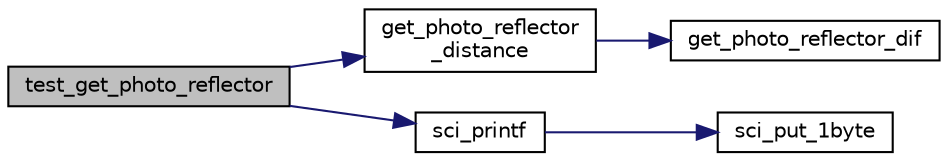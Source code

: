 digraph "test_get_photo_reflector"
{
 // LATEX_PDF_SIZE
  edge [fontname="Helvetica",fontsize="10",labelfontname="Helvetica",labelfontsize="10"];
  node [fontname="Helvetica",fontsize="10",shape=record];
  rankdir="LR";
  Node1 [label="test_get_photo_reflector",height=0.2,width=0.4,color="black", fillcolor="grey75", style="filled", fontcolor="black",tooltip=" "];
  Node1 -> Node2 [color="midnightblue",fontsize="10",style="solid",fontname="Helvetica"];
  Node2 [label="get_photo_reflector\l_distance",height=0.2,width=0.4,color="black", fillcolor="white", style="filled",URL="$photo__reflector_8c.html#aad9c313aeb5bdb8fa2af97bb34bdb9c6",tooltip="フォトリフレクタで計測した距離を取得"];
  Node2 -> Node3 [color="midnightblue",fontsize="10",style="solid",fontname="Helvetica"];
  Node3 [label="get_photo_reflector_dif",height=0.2,width=0.4,color="black", fillcolor="white", style="filled",URL="$photo__reflector_8c.html#a2fad7caf1bc795389c410e2dde2ca68a",tooltip=" "];
  Node1 -> Node4 [color="midnightblue",fontsize="10",style="solid",fontname="Helvetica"];
  Node4 [label="sci_printf",height=0.2,width=0.4,color="black", fillcolor="white", style="filled",URL="$sci_8c.html#a3bc09dd94f78f69af9bfdc6f1d63b38e",tooltip="文字列の送信処理"];
  Node4 -> Node5 [color="midnightblue",fontsize="10",style="solid",fontname="Helvetica"];
  Node5 [label="sci_put_1byte",height=0.2,width=0.4,color="black", fillcolor="white", style="filled",URL="$sci_8c.html#afde8ee429bc56d01adf33adaf34d8ec0",tooltip="1byteの送信処理"];
}
